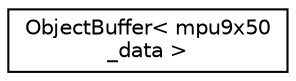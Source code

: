 digraph "Graphical Class Hierarchy"
{
 // INTERACTIVE_SVG=YES
  edge [fontname="Helvetica",fontsize="10",labelfontname="Helvetica",labelfontsize="10"];
  node [fontname="Helvetica",fontsize="10",shape=record];
  rankdir="LR";
  Node1 [label="ObjectBuffer\< mpu9x50\l_data \>",height=0.2,width=0.4,color="black", fillcolor="white", style="filled",URL="$classObjectBuffer.html"];
}
